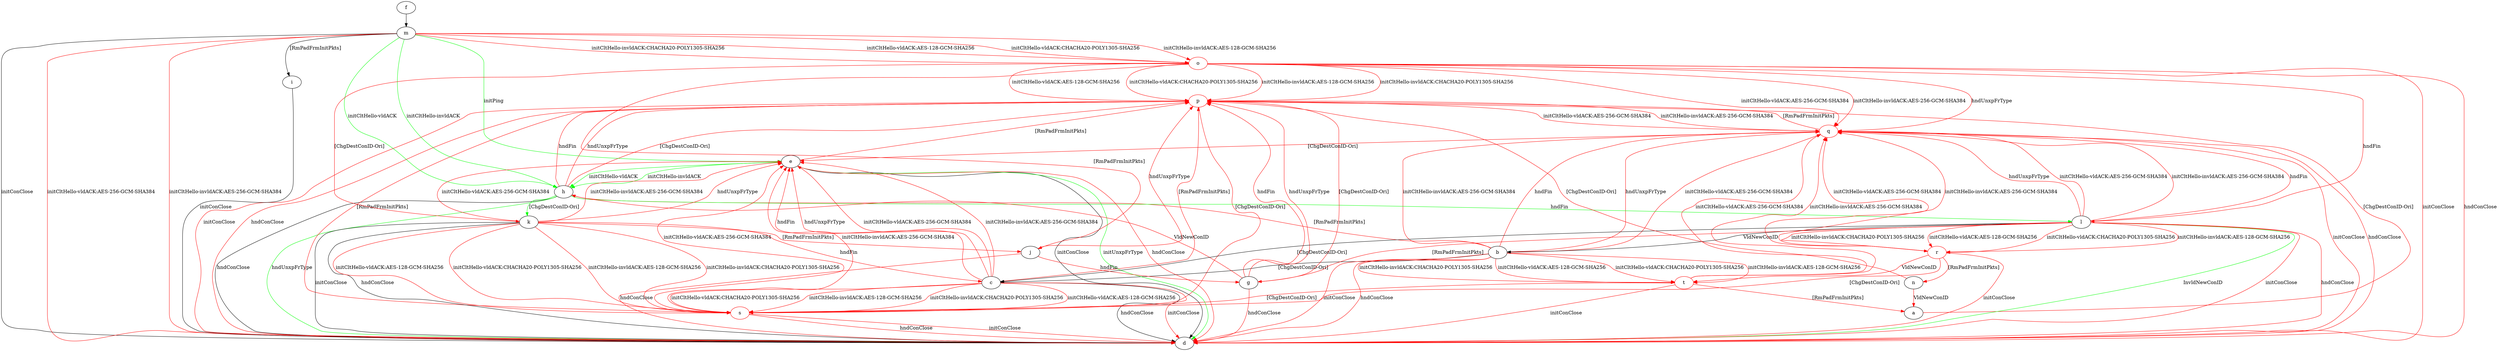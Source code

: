 digraph "" {
	p	[color=red];
	a -> p	[key=0,
		color=red,
		label="[ChgDestConID-Ori] "];
	b -> c	[key=0,
		label="[ChgDestConID-Ori] "];
	b -> d	[key=0,
		color=red,
		label="initConClose "];
	b -> d	[key=1,
		color=red,
		label="hndConClose "];
	b -> h	[key=0,
		color=red,
		label="[RmPadFrmInitPkts] "];
	q	[color=red];
	b -> q	[key=0,
		color=red,
		label="initCltHello-vldACK:AES-256-GCM-SHA384 "];
	b -> q	[key=1,
		color=red,
		label="initCltHello-invldACK:AES-256-GCM-SHA384 "];
	b -> q	[key=2,
		color=red,
		label="hndFin "];
	b -> q	[key=3,
		color=red,
		label="hndUnxpFrType "];
	t	[color=red];
	b -> t	[key=0,
		color=red,
		label="initCltHello-vldACK:AES-128-GCM-SHA256 "];
	b -> t	[key=1,
		color=red,
		label="initCltHello-vldACK:CHACHA20-POLY1305-SHA256 "];
	b -> t	[key=2,
		color=red,
		label="initCltHello-invldACK:AES-128-GCM-SHA256 "];
	b -> t	[key=3,
		color=red,
		label="initCltHello-invldACK:CHACHA20-POLY1305-SHA256 "];
	c -> d	[key=0,
		label="hndConClose "];
	c -> d	[key=1,
		color=red,
		label="initConClose "];
	c -> e	[key=0,
		color=red,
		label="initCltHello-vldACK:AES-256-GCM-SHA384 "];
	c -> e	[key=1,
		color=red,
		label="initCltHello-invldACK:AES-256-GCM-SHA384 "];
	c -> e	[key=2,
		color=red,
		label="hndFin "];
	c -> e	[key=3,
		color=red,
		label="hndUnxpFrType "];
	c -> p	[key=0,
		color=red,
		label="[RmPadFrmInitPkts] "];
	s	[color=red];
	c -> s	[key=0,
		color=red,
		label="initCltHello-vldACK:AES-128-GCM-SHA256 "];
	c -> s	[key=1,
		color=red,
		label="initCltHello-vldACK:CHACHA20-POLY1305-SHA256 "];
	c -> s	[key=2,
		color=red,
		label="initCltHello-invldACK:AES-128-GCM-SHA256 "];
	c -> s	[key=3,
		color=red,
		label="initCltHello-invldACK:CHACHA20-POLY1305-SHA256 "];
	e -> d	[key=0,
		label="initConClose "];
	e -> d	[key=1,
		color=green,
		label="initUnxpFrType "];
	e -> d	[key=2,
		color=red,
		label="hndConClose "];
	e -> h	[key=0,
		color=green,
		label="initCltHello-vldACK "];
	e -> h	[key=1,
		color=green,
		label="initCltHello-invldACK "];
	e -> p	[key=0,
		color=red,
		label="[RmPadFrmInitPkts] "];
	f -> m	[key=0];
	g -> d	[key=0,
		color=red,
		label="hndConClose "];
	g -> h	[key=0,
		color=red,
		label="VldNewConID "];
	g -> p	[key=0,
		color=red,
		label="hndFin "];
	g -> p	[key=1,
		color=red,
		label="hndUnxpFrType "];
	g -> p	[key=2,
		color=red,
		label="[ChgDestConID-Ori] "];
	h -> d	[key=0,
		label="hndConClose "];
	h -> d	[key=1,
		color=green,
		label="hndUnxpFrType "];
	h -> k	[key=0,
		color=green,
		label="[ChgDestConID-Ori] "];
	h -> l	[key=0,
		color=green,
		label="hndFin "];
	h -> p	[key=0,
		color=red,
		label="hndFin "];
	h -> p	[key=1,
		color=red,
		label="hndUnxpFrType "];
	h -> p	[key=2,
		color=red,
		label="[ChgDestConID-Ori] "];
	i -> d	[key=0,
		label="initConClose "];
	j -> d	[key=0,
		color=red,
		label="hndConClose "];
	j -> g	[key=0,
		color=red,
		label="hndFin "];
	j -> p	[key=0,
		color=red,
		label="hndUnxpFrType "];
	k -> c	[key=0,
		color=red,
		label="hndFin "];
	k -> d	[key=0,
		label="initConClose "];
	k -> d	[key=1,
		label="hndConClose "];
	k -> e	[key=0,
		color=red,
		label="initCltHello-vldACK:AES-256-GCM-SHA384 "];
	k -> e	[key=1,
		color=red,
		label="initCltHello-invldACK:AES-256-GCM-SHA384 "];
	k -> e	[key=2,
		color=red,
		label="hndUnxpFrType "];
	k -> j	[key=0,
		color=red,
		label="[RmPadFrmInitPkts] "];
	k -> s	[key=0,
		color=red,
		label="initCltHello-vldACK:AES-128-GCM-SHA256 "];
	k -> s	[key=1,
		color=red,
		label="initCltHello-vldACK:CHACHA20-POLY1305-SHA256 "];
	k -> s	[key=2,
		color=red,
		label="initCltHello-invldACK:AES-128-GCM-SHA256 "];
	k -> s	[key=3,
		color=red,
		label="initCltHello-invldACK:CHACHA20-POLY1305-SHA256 "];
	l -> b	[key=0,
		label="VldNewConID "];
	l -> c	[key=0,
		label="[ChgDestConID-Ori] "];
	l -> d	[key=0,
		color=green,
		label="InvldNewConID "];
	l -> d	[key=1,
		color=red,
		label="initConClose "];
	l -> d	[key=2,
		color=red,
		label="hndConClose "];
	l -> g	[key=0,
		color=red,
		label="[RmPadFrmInitPkts] "];
	l -> q	[key=0,
		color=red,
		label="initCltHello-vldACK:AES-256-GCM-SHA384 "];
	l -> q	[key=1,
		color=red,
		label="initCltHello-invldACK:AES-256-GCM-SHA384 "];
	l -> q	[key=2,
		color=red,
		label="hndFin "];
	l -> q	[key=3,
		color=red,
		label="hndUnxpFrType "];
	r	[color=red];
	l -> r	[key=0,
		color=red,
		label="initCltHello-vldACK:AES-128-GCM-SHA256 "];
	l -> r	[key=1,
		color=red,
		label="initCltHello-vldACK:CHACHA20-POLY1305-SHA256 "];
	l -> r	[key=2,
		color=red,
		label="initCltHello-invldACK:AES-128-GCM-SHA256 "];
	l -> r	[key=3,
		color=red,
		label="initCltHello-invldACK:CHACHA20-POLY1305-SHA256 "];
	m -> d	[key=0,
		label="initConClose "];
	m -> d	[key=1,
		color=red,
		label="initCltHello-vldACK:AES-256-GCM-SHA384 "];
	m -> d	[key=2,
		color=red,
		label="initCltHello-invldACK:AES-256-GCM-SHA384 "];
	m -> e	[key=0,
		color=green,
		label="initPing "];
	m -> h	[key=0,
		color=green,
		label="initCltHello-vldACK "];
	m -> h	[key=1,
		color=green,
		label="initCltHello-invldACK "];
	m -> i	[key=0,
		label="[RmPadFrmInitPkts] "];
	o	[color=red];
	m -> o	[key=0,
		color=red,
		label="initCltHello-vldACK:AES-128-GCM-SHA256 "];
	m -> o	[key=1,
		color=red,
		label="initCltHello-vldACK:CHACHA20-POLY1305-SHA256 "];
	m -> o	[key=2,
		color=red,
		label="initCltHello-invldACK:AES-128-GCM-SHA256 "];
	m -> o	[key=3,
		color=red,
		label="initCltHello-invldACK:CHACHA20-POLY1305-SHA256 "];
	n -> a	[key=0,
		color=red,
		label="VldNewConID "];
	n -> p	[key=0,
		color=red,
		label="[ChgDestConID-Ori] "];
	o -> d	[key=0,
		color=red,
		label="initConClose "];
	o -> d	[key=1,
		color=red,
		label="hndConClose "];
	o -> j	[key=0,
		color=red,
		label="[RmPadFrmInitPkts] "];
	o -> k	[key=0,
		color=red,
		label="[ChgDestConID-Ori] "];
	o -> l	[key=0,
		color=red,
		label="hndFin "];
	o -> p	[key=0,
		color=red,
		label="initCltHello-vldACK:AES-128-GCM-SHA256 "];
	o -> p	[key=1,
		color=red,
		label="initCltHello-vldACK:CHACHA20-POLY1305-SHA256 "];
	o -> p	[key=2,
		color=red,
		label="initCltHello-invldACK:AES-128-GCM-SHA256 "];
	o -> p	[key=3,
		color=red,
		label="initCltHello-invldACK:CHACHA20-POLY1305-SHA256 "];
	o -> q	[key=0,
		color=red,
		label="initCltHello-vldACK:AES-256-GCM-SHA384 "];
	o -> q	[key=1,
		color=red,
		label="initCltHello-invldACK:AES-256-GCM-SHA384 "];
	o -> q	[key=2,
		color=red,
		label="hndUnxpFrType "];
	p -> d	[key=0,
		color=red,
		label="initConClose "];
	p -> d	[key=1,
		color=red,
		label="hndConClose "];
	p -> q	[key=0,
		color=red,
		label="initCltHello-vldACK:AES-256-GCM-SHA384 "];
	p -> q	[key=1,
		color=red,
		label="initCltHello-invldACK:AES-256-GCM-SHA384 "];
	p -> s	[key=0,
		color=red,
		label="[ChgDestConID-Ori] "];
	q -> d	[key=0,
		color=red,
		label="initConClose "];
	q -> d	[key=1,
		color=red,
		label="hndConClose "];
	q -> e	[key=0,
		color=red,
		label="[ChgDestConID-Ori] "];
	q -> p	[key=0,
		color=red,
		label="[RmPadFrmInitPkts] "];
	r -> d	[key=0,
		color=red,
		label="initConClose "];
	r -> n	[key=0,
		color=red,
		label="[RmPadFrmInitPkts] "];
	r -> q	[key=0,
		color=red,
		label="initCltHello-vldACK:AES-256-GCM-SHA384 "];
	r -> q	[key=1,
		color=red,
		label="initCltHello-invldACK:AES-256-GCM-SHA384 "];
	r -> s	[key=0,
		color=red,
		label="[ChgDestConID-Ori] "];
	r -> t	[key=0,
		color=red,
		label="VldNewConID "];
	s -> d	[key=0,
		color=red,
		label="initConClose "];
	s -> d	[key=1,
		color=red,
		label="hndConClose "];
	s -> e	[key=0,
		color=red,
		label="initCltHello-vldACK:AES-256-GCM-SHA384 "];
	s -> e	[key=1,
		color=red,
		label="initCltHello-invldACK:AES-256-GCM-SHA384 "];
	s -> p	[key=0,
		color=red,
		label="[RmPadFrmInitPkts] "];
	t -> a	[key=0,
		color=red,
		label="[RmPadFrmInitPkts] "];
	t -> d	[key=0,
		color=red,
		label="initConClose "];
	t -> q	[key=0,
		color=red,
		label="initCltHello-vldACK:AES-256-GCM-SHA384 "];
	t -> q	[key=1,
		color=red,
		label="initCltHello-invldACK:AES-256-GCM-SHA384 "];
	t -> s	[key=0,
		color=red,
		label="[ChgDestConID-Ori] "];
}
